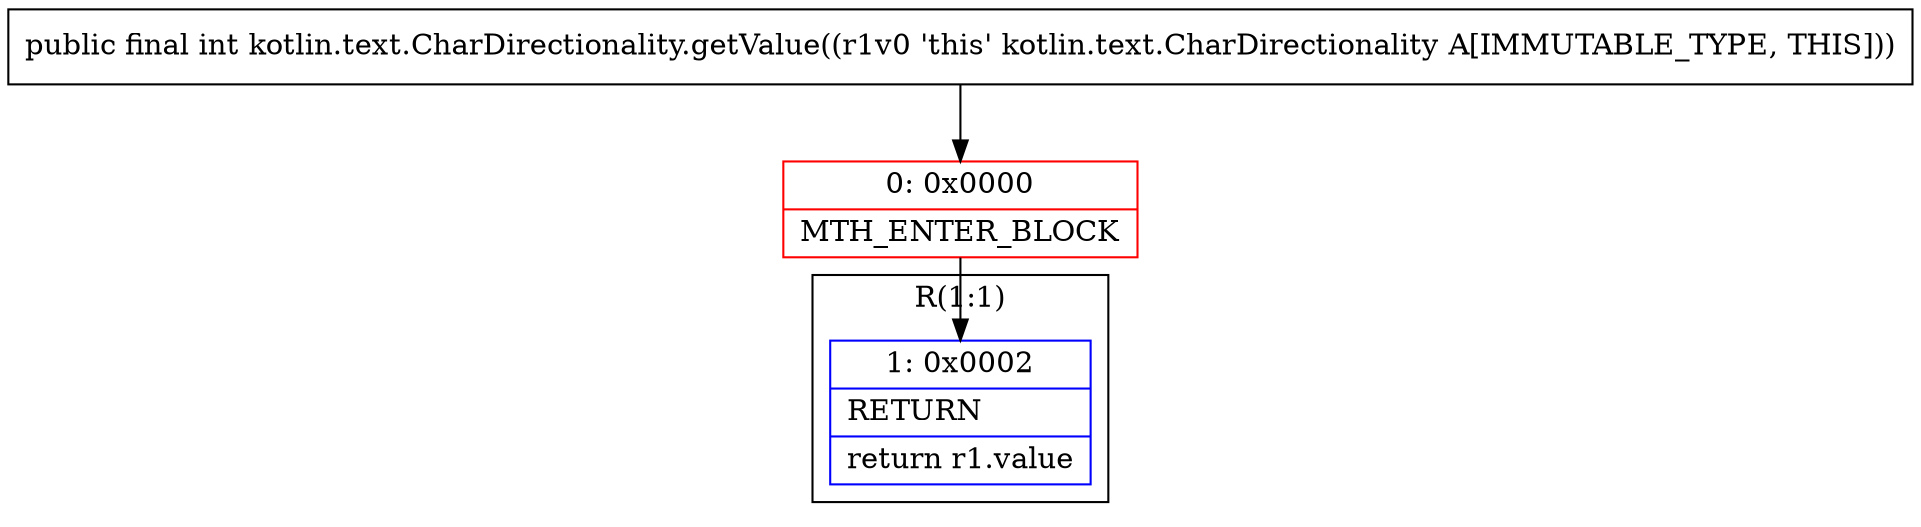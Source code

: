 digraph "CFG forkotlin.text.CharDirectionality.getValue()I" {
subgraph cluster_Region_122168599 {
label = "R(1:1)";
node [shape=record,color=blue];
Node_1 [shape=record,label="{1\:\ 0x0002|RETURN\l|return r1.value\l}"];
}
Node_0 [shape=record,color=red,label="{0\:\ 0x0000|MTH_ENTER_BLOCK\l}"];
MethodNode[shape=record,label="{public final int kotlin.text.CharDirectionality.getValue((r1v0 'this' kotlin.text.CharDirectionality A[IMMUTABLE_TYPE, THIS])) }"];
MethodNode -> Node_0;
Node_0 -> Node_1;
}

